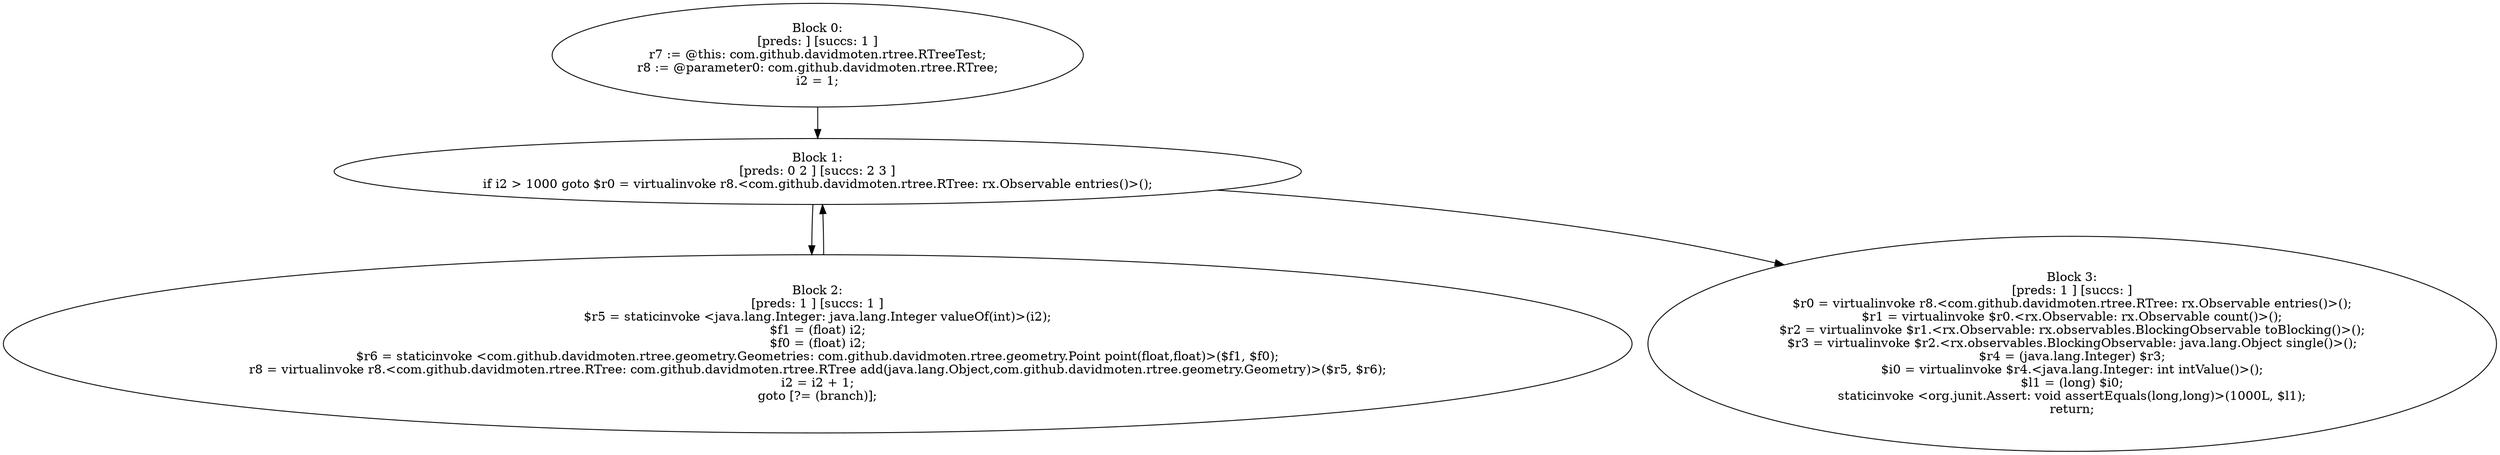 digraph "unitGraph" {
    "Block 0:
[preds: ] [succs: 1 ]
r7 := @this: com.github.davidmoten.rtree.RTreeTest;
r8 := @parameter0: com.github.davidmoten.rtree.RTree;
i2 = 1;
"
    "Block 1:
[preds: 0 2 ] [succs: 2 3 ]
if i2 > 1000 goto $r0 = virtualinvoke r8.<com.github.davidmoten.rtree.RTree: rx.Observable entries()>();
"
    "Block 2:
[preds: 1 ] [succs: 1 ]
$r5 = staticinvoke <java.lang.Integer: java.lang.Integer valueOf(int)>(i2);
$f1 = (float) i2;
$f0 = (float) i2;
$r6 = staticinvoke <com.github.davidmoten.rtree.geometry.Geometries: com.github.davidmoten.rtree.geometry.Point point(float,float)>($f1, $f0);
r8 = virtualinvoke r8.<com.github.davidmoten.rtree.RTree: com.github.davidmoten.rtree.RTree add(java.lang.Object,com.github.davidmoten.rtree.geometry.Geometry)>($r5, $r6);
i2 = i2 + 1;
goto [?= (branch)];
"
    "Block 3:
[preds: 1 ] [succs: ]
$r0 = virtualinvoke r8.<com.github.davidmoten.rtree.RTree: rx.Observable entries()>();
$r1 = virtualinvoke $r0.<rx.Observable: rx.Observable count()>();
$r2 = virtualinvoke $r1.<rx.Observable: rx.observables.BlockingObservable toBlocking()>();
$r3 = virtualinvoke $r2.<rx.observables.BlockingObservable: java.lang.Object single()>();
$r4 = (java.lang.Integer) $r3;
$i0 = virtualinvoke $r4.<java.lang.Integer: int intValue()>();
$l1 = (long) $i0;
staticinvoke <org.junit.Assert: void assertEquals(long,long)>(1000L, $l1);
return;
"
    "Block 0:
[preds: ] [succs: 1 ]
r7 := @this: com.github.davidmoten.rtree.RTreeTest;
r8 := @parameter0: com.github.davidmoten.rtree.RTree;
i2 = 1;
"->"Block 1:
[preds: 0 2 ] [succs: 2 3 ]
if i2 > 1000 goto $r0 = virtualinvoke r8.<com.github.davidmoten.rtree.RTree: rx.Observable entries()>();
";
    "Block 1:
[preds: 0 2 ] [succs: 2 3 ]
if i2 > 1000 goto $r0 = virtualinvoke r8.<com.github.davidmoten.rtree.RTree: rx.Observable entries()>();
"->"Block 2:
[preds: 1 ] [succs: 1 ]
$r5 = staticinvoke <java.lang.Integer: java.lang.Integer valueOf(int)>(i2);
$f1 = (float) i2;
$f0 = (float) i2;
$r6 = staticinvoke <com.github.davidmoten.rtree.geometry.Geometries: com.github.davidmoten.rtree.geometry.Point point(float,float)>($f1, $f0);
r8 = virtualinvoke r8.<com.github.davidmoten.rtree.RTree: com.github.davidmoten.rtree.RTree add(java.lang.Object,com.github.davidmoten.rtree.geometry.Geometry)>($r5, $r6);
i2 = i2 + 1;
goto [?= (branch)];
";
    "Block 1:
[preds: 0 2 ] [succs: 2 3 ]
if i2 > 1000 goto $r0 = virtualinvoke r8.<com.github.davidmoten.rtree.RTree: rx.Observable entries()>();
"->"Block 3:
[preds: 1 ] [succs: ]
$r0 = virtualinvoke r8.<com.github.davidmoten.rtree.RTree: rx.Observable entries()>();
$r1 = virtualinvoke $r0.<rx.Observable: rx.Observable count()>();
$r2 = virtualinvoke $r1.<rx.Observable: rx.observables.BlockingObservable toBlocking()>();
$r3 = virtualinvoke $r2.<rx.observables.BlockingObservable: java.lang.Object single()>();
$r4 = (java.lang.Integer) $r3;
$i0 = virtualinvoke $r4.<java.lang.Integer: int intValue()>();
$l1 = (long) $i0;
staticinvoke <org.junit.Assert: void assertEquals(long,long)>(1000L, $l1);
return;
";
    "Block 2:
[preds: 1 ] [succs: 1 ]
$r5 = staticinvoke <java.lang.Integer: java.lang.Integer valueOf(int)>(i2);
$f1 = (float) i2;
$f0 = (float) i2;
$r6 = staticinvoke <com.github.davidmoten.rtree.geometry.Geometries: com.github.davidmoten.rtree.geometry.Point point(float,float)>($f1, $f0);
r8 = virtualinvoke r8.<com.github.davidmoten.rtree.RTree: com.github.davidmoten.rtree.RTree add(java.lang.Object,com.github.davidmoten.rtree.geometry.Geometry)>($r5, $r6);
i2 = i2 + 1;
goto [?= (branch)];
"->"Block 1:
[preds: 0 2 ] [succs: 2 3 ]
if i2 > 1000 goto $r0 = virtualinvoke r8.<com.github.davidmoten.rtree.RTree: rx.Observable entries()>();
";
}
